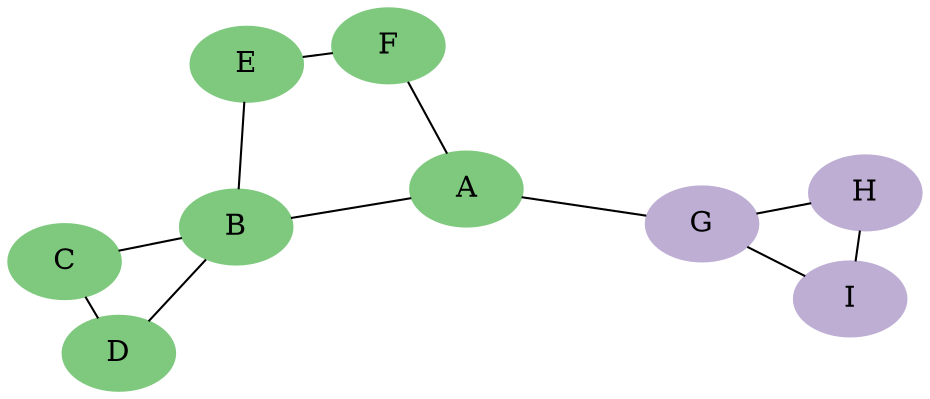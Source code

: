 graph G {
layout=sfdp; overlap=prism; overlap_scaling=-5
node[colorscheme=accent4, style=filled]
"A"[color= "1"]
"B"[color= "1"]
"C"[color= "1"]
"D"[color= "1"]
"E"[color= "1"]
"F"[color= "1"]
"G"[color= "2"]
"H"[color= "2"]
"I"[color= "2"]
"A" -- "B"
"A" -- "F"
"A" -- "G"
"B" -- "C"
"B" -- "D"
"B" -- "E"
"C" -- "D"
"E" -- "F"
"G" -- "I"
"G" -- "H"
"H" -- "I"
}
